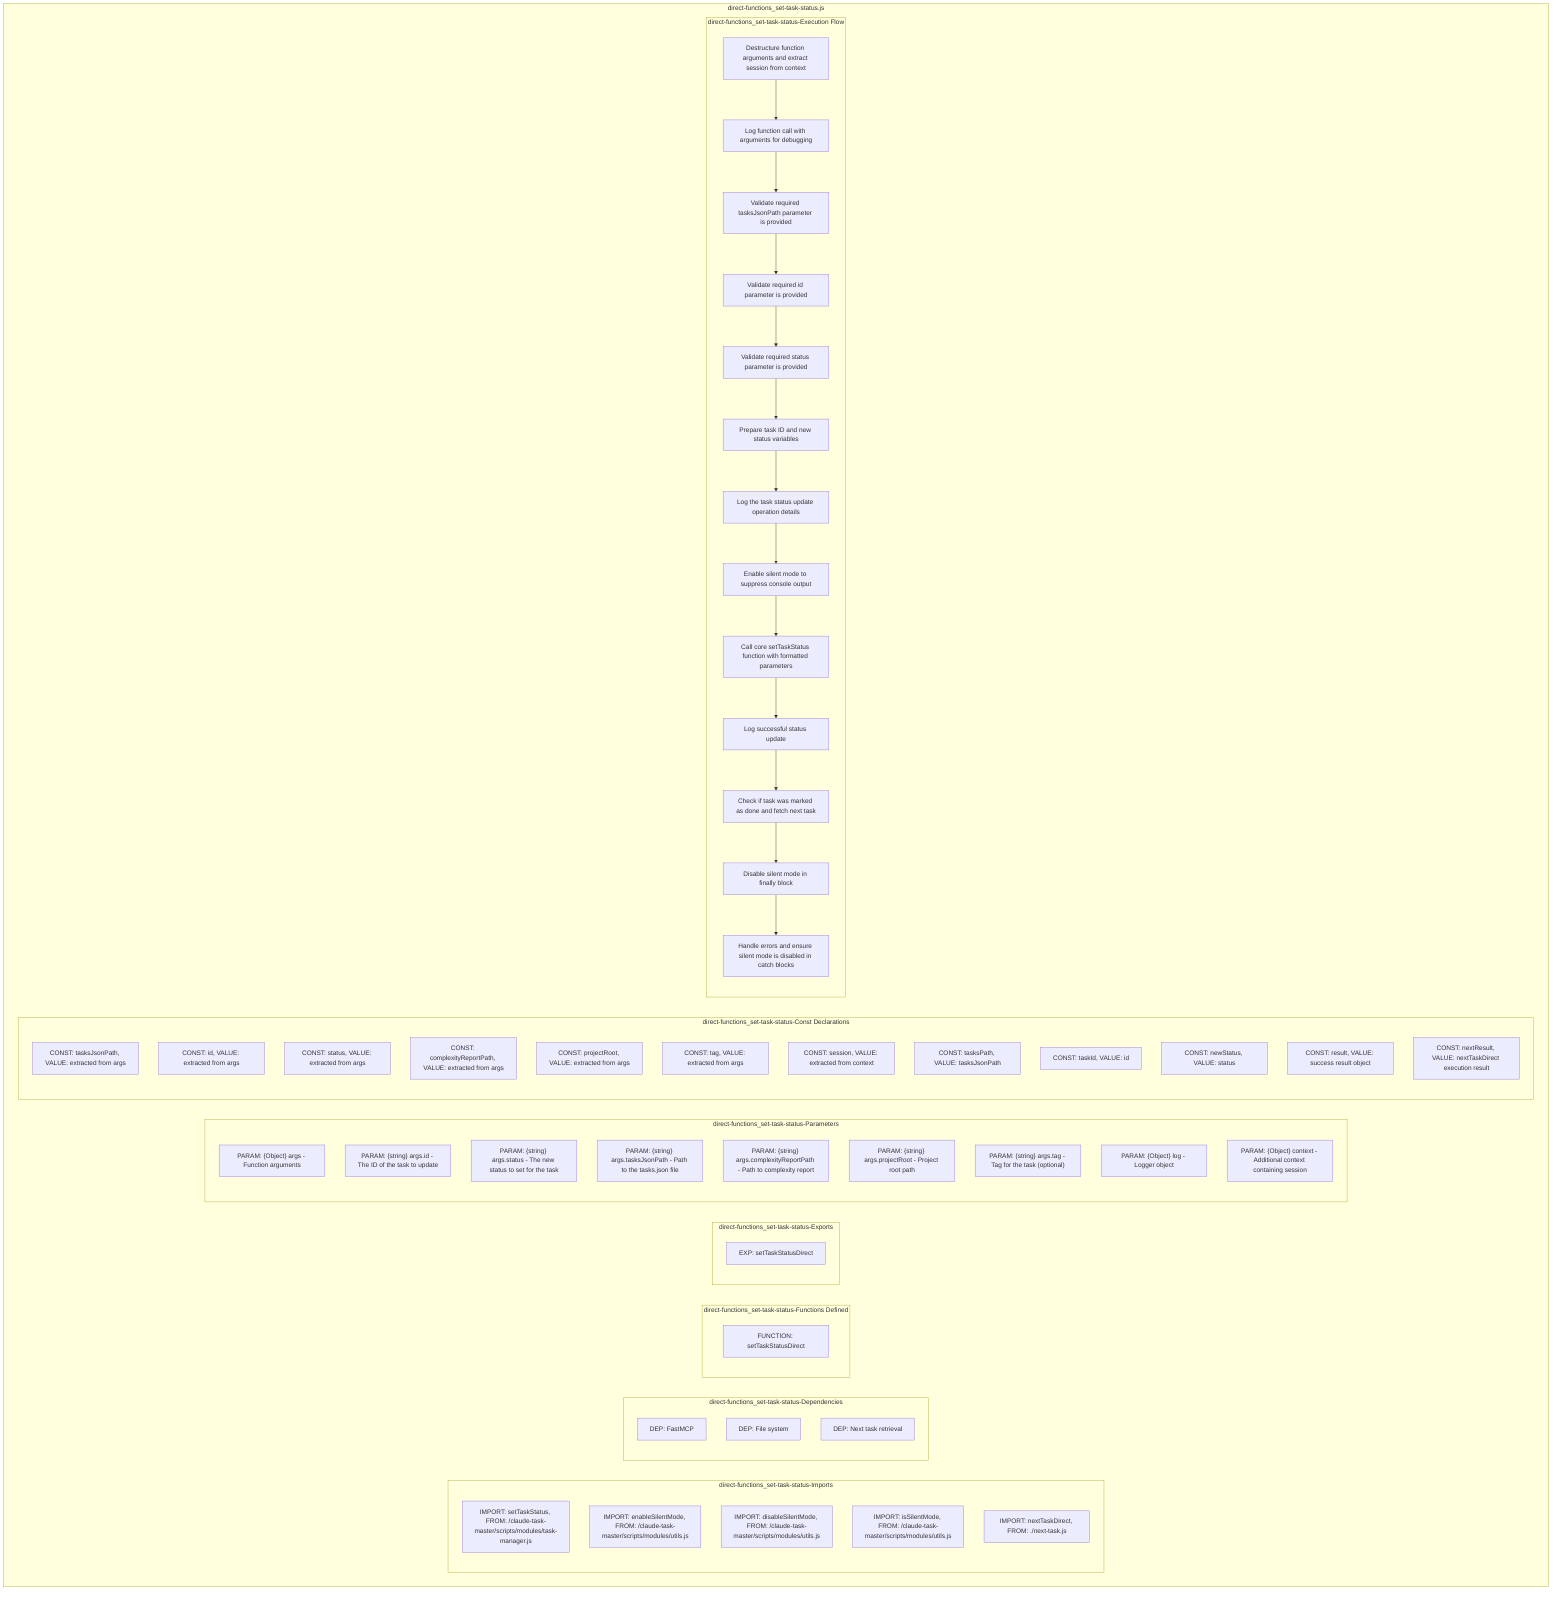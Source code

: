flowchart TB
    subgraph setTaskStatusImports["direct-functions_set-task-status-Imports"]
        I1["IMPORT: setTaskStatus, FROM: /claude-task-master/scripts/modules/task-manager.js"]
        I2["IMPORT: enableSilentMode, FROM: /claude-task-master/scripts/modules/utils.js"]
        I3["IMPORT: disableSilentMode, FROM: /claude-task-master/scripts/modules/utils.js"]
        I4["IMPORT: isSilentMode, FROM: /claude-task-master/scripts/modules/utils.js"]
        I5["IMPORT: nextTaskDirect, FROM: ./next-task.js"]
    end
    
    subgraph setTaskStatusDependencies["direct-functions_set-task-status-Dependencies"]
        D1["DEP: FastMCP"]
        D2["DEP: File system"]
        D3["DEP: Next task retrieval"]
    end
    
    subgraph setTaskStatusFunctionsDefined["direct-functions_set-task-status-Functions Defined"]
        FU1["FUNCTION: setTaskStatusDirect"]
    end
    
    subgraph setTaskStatusExports["direct-functions_set-task-status-Exports"]
        E1["EXP: setTaskStatusDirect"]
    end
    
    subgraph setTaskStatusParameters["direct-functions_set-task-status-Parameters"]
        P1["PARAM: {Object} args - Function arguments"]
        P2["PARAM: {string} args.id - The ID of the task to update"]
        P3["PARAM: {string} args.status - The new status to set for the task"]
        P4["PARAM: {string} args.tasksJsonPath - Path to the tasks.json file"]
        P5["PARAM: {string} args.complexityReportPath - Path to complexity report"]
        P6["PARAM: {string} args.projectRoot - Project root path"]
        P7["PARAM: {string} args.tag - Tag for the task (optional)"]
        P8["PARAM: {Object} log - Logger object"]
        P9["PARAM: {Object} context - Additional context containing session"]
    end
    
    subgraph setTaskStatusConstants["direct-functions_set-task-status-Const Declarations"]
        C1["CONST: tasksJsonPath, VALUE: extracted from args"]
        C2["CONST: id, VALUE: extracted from args"]
        C3["CONST: status, VALUE: extracted from args"]
        C4["CONST: complexityReportPath, VALUE: extracted from args"]
        C5["CONST: projectRoot, VALUE: extracted from args"]
        C6["CONST: tag, VALUE: extracted from args"]
        C7["CONST: session, VALUE: extracted from context"]
        C8["CONST: tasksPath, VALUE: tasksJsonPath"]
        C9["CONST: taskId, VALUE: id"]
        C10["CONST: newStatus, VALUE: status"]
        C11["CONST: result, VALUE: success result object"]
        C12["CONST: nextResult, VALUE: nextTaskDirect execution result"]
    end
    
    subgraph setTaskStatusExecutionFlow["direct-functions_set-task-status-Execution Flow"]
        FL1["Destructure function arguments and extract session from context"]
        FL2["Log function call with arguments for debugging"]
        FL3["Validate required tasksJsonPath parameter is provided"]
        FL4["Validate required id parameter is provided"]
        FL5["Validate required status parameter is provided"]
        FL6["Prepare task ID and new status variables"]
        FL7["Log the task status update operation details"]
        FL8["Enable silent mode to suppress console output"]
        FL9["Call core setTaskStatus function with formatted parameters"]
        FL10["Log successful status update"]
        FL11["Check if task was marked as done and fetch next task"]
        FL12["Disable silent mode in finally block"]
        FL13["Handle errors and ensure silent mode is disabled in catch blocks"]
    end
    
    subgraph setTaskStatus["direct-functions_set-task-status.js"]
        setTaskStatusImports
        setTaskStatusDependencies
        setTaskStatusFunctionsDefined
        setTaskStatusExports
        setTaskStatusParameters
        setTaskStatusConstants
        setTaskStatusExecutionFlow
    end
    
    FL1 --> FL2
    FL2 --> FL3
    FL3 --> FL4
    FL4 --> FL5
    FL5 --> FL6
    FL6 --> FL7
    FL7 --> FL8
    FL8 --> FL9
    FL9 --> FL10
    FL10 --> FL11
    FL11 --> FL12
    FL12 --> FL13